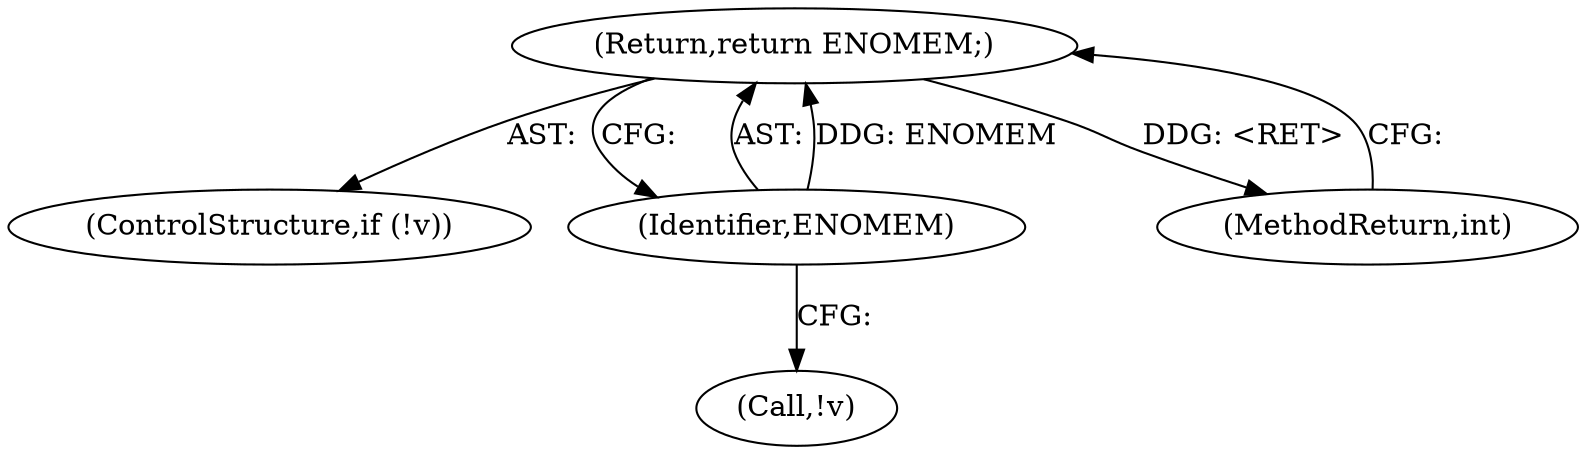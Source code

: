 digraph "1_virglrenderer_737c3350850ca4dbc5633b3bdb4118176ce59920@del" {
"1000118" [label="(Return,return ENOMEM;)"];
"1000119" [label="(Identifier,ENOMEM)"];
"1000116" [label="(Call,!v)"];
"1000115" [label="(ControlStructure,if (!v))"];
"1000641" [label="(MethodReturn,int)"];
"1000119" [label="(Identifier,ENOMEM)"];
"1000118" [label="(Return,return ENOMEM;)"];
"1000118" -> "1000115"  [label="AST: "];
"1000118" -> "1000119"  [label="CFG: "];
"1000119" -> "1000118"  [label="AST: "];
"1000641" -> "1000118"  [label="CFG: "];
"1000118" -> "1000641"  [label="DDG: <RET>"];
"1000119" -> "1000118"  [label="DDG: ENOMEM"];
"1000119" -> "1000116"  [label="CFG: "];
}
